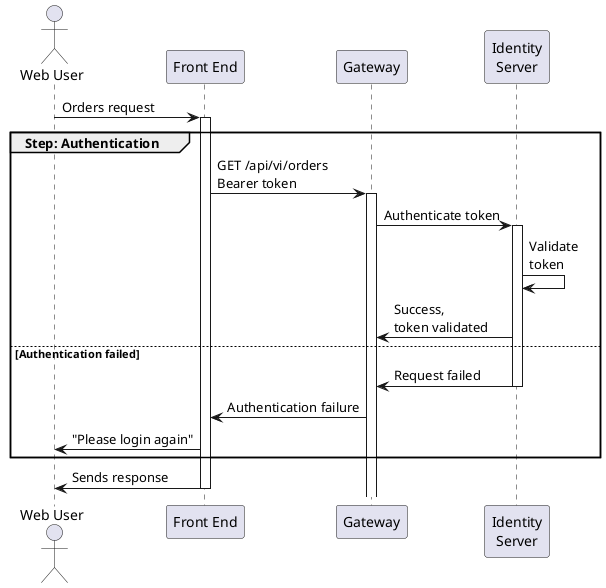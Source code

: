 ' TUTORIAL -- https://youtu.be/JqJpbNxIK90
' Práctica de un diagrama de secuencia, sobre los pasos involucrados en la respuesta a una petición de un usuario de una página web.

@startuml web_user_order_req1

' Declaramos objetos (participantes). Si el nombre a mostrar en el diagrama contiene espacios o queremos que sea diferente usamos aliasing.
' No es obligatorio declarar todos los objetos usados en las relaciones porque se generarían automáticamente, pero sí es una buena práctica
actor "Web User" as WebUser
participant "Front End" as Portal
participant Gateway
participant "Identity\nServer" as IdentityServer

/' Activación de life cycles
activate Portal
Portal -> WebUser : Sends response
deactivate Portal 
    #ProTip
    Atajo que se puede incluir en la propia relación:
    WebUser -> Portal ++ : Orders request
    Portal -> WebUser -- : Sends response
    ("++ :" o "++:" son válidos)
'/

WebUser -> Portal ++ : Orders request

' Grupos. Se abren con:
group Step: Authentication
    Portal -> Gateway ++ : GET /api/vi/orders\nBearer token
    Gateway -> IdentityServer ++ : Authenticate token
    ' Self loop
    IdentityServer -> IdentityServer : Validate\ntoken
    IdentityServer -> Gateway : Success,\ntoken validated
' If-else flow
else Authentication failed
    IdentityServer -> Gateway -- : Request failed
    Gateway -> Portal : Authentication failure
    Portal -> WebUser : "Please login again"
/' Admite todos los else que se necesiten
else Authentication failed 2
    IdentityServer -> Gateway -- : Request failed 2
    ... '/
' Cierre de grupo
end

Portal -> WebUser -- : Sends response

@enduml
